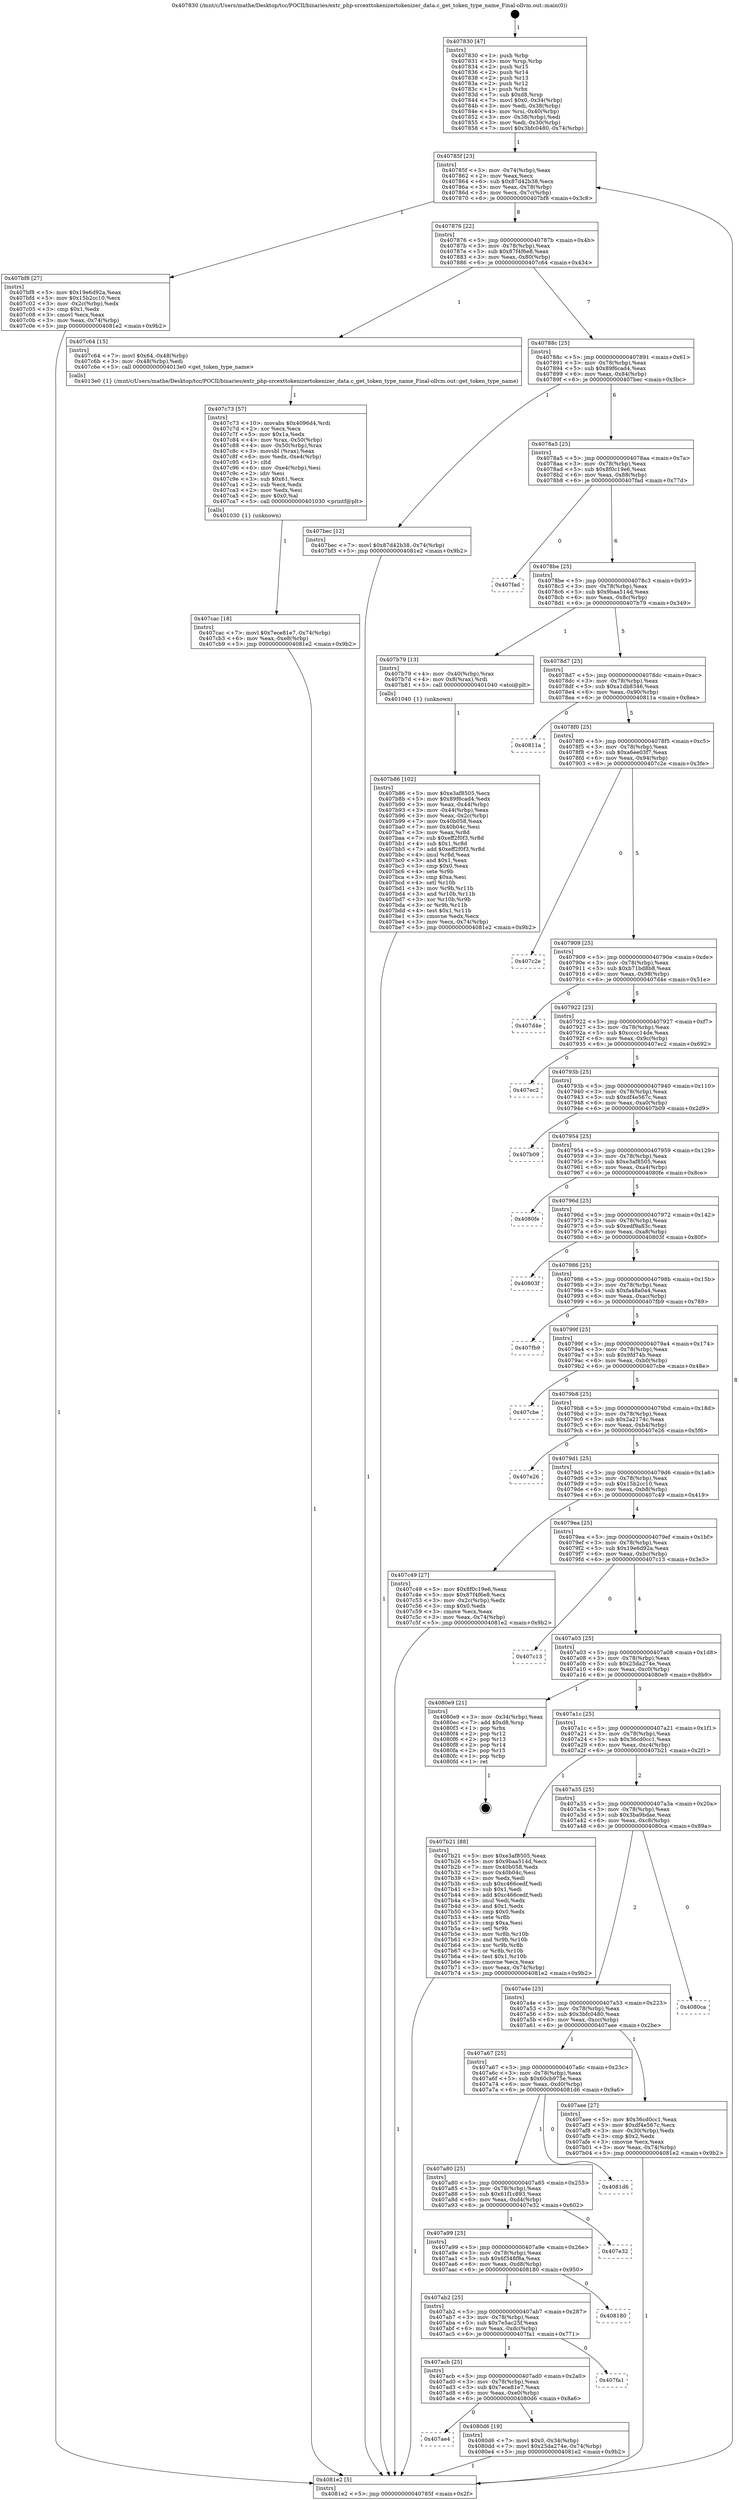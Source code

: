 digraph "0x407830" {
  label = "0x407830 (/mnt/c/Users/mathe/Desktop/tcc/POCII/binaries/extr_php-srcexttokenizertokenizer_data.c_get_token_type_name_Final-ollvm.out::main(0))"
  labelloc = "t"
  node[shape=record]

  Entry [label="",width=0.3,height=0.3,shape=circle,fillcolor=black,style=filled]
  "0x40785f" [label="{
     0x40785f [23]\l
     | [instrs]\l
     &nbsp;&nbsp;0x40785f \<+3\>: mov -0x74(%rbp),%eax\l
     &nbsp;&nbsp;0x407862 \<+2\>: mov %eax,%ecx\l
     &nbsp;&nbsp;0x407864 \<+6\>: sub $0x87d42b38,%ecx\l
     &nbsp;&nbsp;0x40786a \<+3\>: mov %eax,-0x78(%rbp)\l
     &nbsp;&nbsp;0x40786d \<+3\>: mov %ecx,-0x7c(%rbp)\l
     &nbsp;&nbsp;0x407870 \<+6\>: je 0000000000407bf8 \<main+0x3c8\>\l
  }"]
  "0x407bf8" [label="{
     0x407bf8 [27]\l
     | [instrs]\l
     &nbsp;&nbsp;0x407bf8 \<+5\>: mov $0x19e6d92a,%eax\l
     &nbsp;&nbsp;0x407bfd \<+5\>: mov $0x15b2cc10,%ecx\l
     &nbsp;&nbsp;0x407c02 \<+3\>: mov -0x2c(%rbp),%edx\l
     &nbsp;&nbsp;0x407c05 \<+3\>: cmp $0x1,%edx\l
     &nbsp;&nbsp;0x407c08 \<+3\>: cmovl %ecx,%eax\l
     &nbsp;&nbsp;0x407c0b \<+3\>: mov %eax,-0x74(%rbp)\l
     &nbsp;&nbsp;0x407c0e \<+5\>: jmp 00000000004081e2 \<main+0x9b2\>\l
  }"]
  "0x407876" [label="{
     0x407876 [22]\l
     | [instrs]\l
     &nbsp;&nbsp;0x407876 \<+5\>: jmp 000000000040787b \<main+0x4b\>\l
     &nbsp;&nbsp;0x40787b \<+3\>: mov -0x78(%rbp),%eax\l
     &nbsp;&nbsp;0x40787e \<+5\>: sub $0x87f4f6e8,%eax\l
     &nbsp;&nbsp;0x407883 \<+3\>: mov %eax,-0x80(%rbp)\l
     &nbsp;&nbsp;0x407886 \<+6\>: je 0000000000407c64 \<main+0x434\>\l
  }"]
  Exit [label="",width=0.3,height=0.3,shape=circle,fillcolor=black,style=filled,peripheries=2]
  "0x407c64" [label="{
     0x407c64 [15]\l
     | [instrs]\l
     &nbsp;&nbsp;0x407c64 \<+7\>: movl $0x64,-0x48(%rbp)\l
     &nbsp;&nbsp;0x407c6b \<+3\>: mov -0x48(%rbp),%edi\l
     &nbsp;&nbsp;0x407c6e \<+5\>: call 00000000004013e0 \<get_token_type_name\>\l
     | [calls]\l
     &nbsp;&nbsp;0x4013e0 \{1\} (/mnt/c/Users/mathe/Desktop/tcc/POCII/binaries/extr_php-srcexttokenizertokenizer_data.c_get_token_type_name_Final-ollvm.out::get_token_type_name)\l
  }"]
  "0x40788c" [label="{
     0x40788c [25]\l
     | [instrs]\l
     &nbsp;&nbsp;0x40788c \<+5\>: jmp 0000000000407891 \<main+0x61\>\l
     &nbsp;&nbsp;0x407891 \<+3\>: mov -0x78(%rbp),%eax\l
     &nbsp;&nbsp;0x407894 \<+5\>: sub $0x89f6cad4,%eax\l
     &nbsp;&nbsp;0x407899 \<+6\>: mov %eax,-0x84(%rbp)\l
     &nbsp;&nbsp;0x40789f \<+6\>: je 0000000000407bec \<main+0x3bc\>\l
  }"]
  "0x407ae4" [label="{
     0x407ae4\l
  }", style=dashed]
  "0x407bec" [label="{
     0x407bec [12]\l
     | [instrs]\l
     &nbsp;&nbsp;0x407bec \<+7\>: movl $0x87d42b38,-0x74(%rbp)\l
     &nbsp;&nbsp;0x407bf3 \<+5\>: jmp 00000000004081e2 \<main+0x9b2\>\l
  }"]
  "0x4078a5" [label="{
     0x4078a5 [25]\l
     | [instrs]\l
     &nbsp;&nbsp;0x4078a5 \<+5\>: jmp 00000000004078aa \<main+0x7a\>\l
     &nbsp;&nbsp;0x4078aa \<+3\>: mov -0x78(%rbp),%eax\l
     &nbsp;&nbsp;0x4078ad \<+5\>: sub $0x8f0c19e6,%eax\l
     &nbsp;&nbsp;0x4078b2 \<+6\>: mov %eax,-0x88(%rbp)\l
     &nbsp;&nbsp;0x4078b8 \<+6\>: je 0000000000407fad \<main+0x77d\>\l
  }"]
  "0x4080d6" [label="{
     0x4080d6 [19]\l
     | [instrs]\l
     &nbsp;&nbsp;0x4080d6 \<+7\>: movl $0x0,-0x34(%rbp)\l
     &nbsp;&nbsp;0x4080dd \<+7\>: movl $0x25da274e,-0x74(%rbp)\l
     &nbsp;&nbsp;0x4080e4 \<+5\>: jmp 00000000004081e2 \<main+0x9b2\>\l
  }"]
  "0x407fad" [label="{
     0x407fad\l
  }", style=dashed]
  "0x4078be" [label="{
     0x4078be [25]\l
     | [instrs]\l
     &nbsp;&nbsp;0x4078be \<+5\>: jmp 00000000004078c3 \<main+0x93\>\l
     &nbsp;&nbsp;0x4078c3 \<+3\>: mov -0x78(%rbp),%eax\l
     &nbsp;&nbsp;0x4078c6 \<+5\>: sub $0x9baa514d,%eax\l
     &nbsp;&nbsp;0x4078cb \<+6\>: mov %eax,-0x8c(%rbp)\l
     &nbsp;&nbsp;0x4078d1 \<+6\>: je 0000000000407b79 \<main+0x349\>\l
  }"]
  "0x407acb" [label="{
     0x407acb [25]\l
     | [instrs]\l
     &nbsp;&nbsp;0x407acb \<+5\>: jmp 0000000000407ad0 \<main+0x2a0\>\l
     &nbsp;&nbsp;0x407ad0 \<+3\>: mov -0x78(%rbp),%eax\l
     &nbsp;&nbsp;0x407ad3 \<+5\>: sub $0x7ece81e7,%eax\l
     &nbsp;&nbsp;0x407ad8 \<+6\>: mov %eax,-0xe0(%rbp)\l
     &nbsp;&nbsp;0x407ade \<+6\>: je 00000000004080d6 \<main+0x8a6\>\l
  }"]
  "0x407b79" [label="{
     0x407b79 [13]\l
     | [instrs]\l
     &nbsp;&nbsp;0x407b79 \<+4\>: mov -0x40(%rbp),%rax\l
     &nbsp;&nbsp;0x407b7d \<+4\>: mov 0x8(%rax),%rdi\l
     &nbsp;&nbsp;0x407b81 \<+5\>: call 0000000000401040 \<atoi@plt\>\l
     | [calls]\l
     &nbsp;&nbsp;0x401040 \{1\} (unknown)\l
  }"]
  "0x4078d7" [label="{
     0x4078d7 [25]\l
     | [instrs]\l
     &nbsp;&nbsp;0x4078d7 \<+5\>: jmp 00000000004078dc \<main+0xac\>\l
     &nbsp;&nbsp;0x4078dc \<+3\>: mov -0x78(%rbp),%eax\l
     &nbsp;&nbsp;0x4078df \<+5\>: sub $0xa1db8346,%eax\l
     &nbsp;&nbsp;0x4078e4 \<+6\>: mov %eax,-0x90(%rbp)\l
     &nbsp;&nbsp;0x4078ea \<+6\>: je 000000000040811a \<main+0x8ea\>\l
  }"]
  "0x407fa1" [label="{
     0x407fa1\l
  }", style=dashed]
  "0x40811a" [label="{
     0x40811a\l
  }", style=dashed]
  "0x4078f0" [label="{
     0x4078f0 [25]\l
     | [instrs]\l
     &nbsp;&nbsp;0x4078f0 \<+5\>: jmp 00000000004078f5 \<main+0xc5\>\l
     &nbsp;&nbsp;0x4078f5 \<+3\>: mov -0x78(%rbp),%eax\l
     &nbsp;&nbsp;0x4078f8 \<+5\>: sub $0xa6ee03f7,%eax\l
     &nbsp;&nbsp;0x4078fd \<+6\>: mov %eax,-0x94(%rbp)\l
     &nbsp;&nbsp;0x407903 \<+6\>: je 0000000000407c2e \<main+0x3fe\>\l
  }"]
  "0x407ab2" [label="{
     0x407ab2 [25]\l
     | [instrs]\l
     &nbsp;&nbsp;0x407ab2 \<+5\>: jmp 0000000000407ab7 \<main+0x287\>\l
     &nbsp;&nbsp;0x407ab7 \<+3\>: mov -0x78(%rbp),%eax\l
     &nbsp;&nbsp;0x407aba \<+5\>: sub $0x7e5ac25f,%eax\l
     &nbsp;&nbsp;0x407abf \<+6\>: mov %eax,-0xdc(%rbp)\l
     &nbsp;&nbsp;0x407ac5 \<+6\>: je 0000000000407fa1 \<main+0x771\>\l
  }"]
  "0x407c2e" [label="{
     0x407c2e\l
  }", style=dashed]
  "0x407909" [label="{
     0x407909 [25]\l
     | [instrs]\l
     &nbsp;&nbsp;0x407909 \<+5\>: jmp 000000000040790e \<main+0xde\>\l
     &nbsp;&nbsp;0x40790e \<+3\>: mov -0x78(%rbp),%eax\l
     &nbsp;&nbsp;0x407911 \<+5\>: sub $0xb71bd8b8,%eax\l
     &nbsp;&nbsp;0x407916 \<+6\>: mov %eax,-0x98(%rbp)\l
     &nbsp;&nbsp;0x40791c \<+6\>: je 0000000000407d4e \<main+0x51e\>\l
  }"]
  "0x408180" [label="{
     0x408180\l
  }", style=dashed]
  "0x407d4e" [label="{
     0x407d4e\l
  }", style=dashed]
  "0x407922" [label="{
     0x407922 [25]\l
     | [instrs]\l
     &nbsp;&nbsp;0x407922 \<+5\>: jmp 0000000000407927 \<main+0xf7\>\l
     &nbsp;&nbsp;0x407927 \<+3\>: mov -0x78(%rbp),%eax\l
     &nbsp;&nbsp;0x40792a \<+5\>: sub $0xcccc14de,%eax\l
     &nbsp;&nbsp;0x40792f \<+6\>: mov %eax,-0x9c(%rbp)\l
     &nbsp;&nbsp;0x407935 \<+6\>: je 0000000000407ec2 \<main+0x692\>\l
  }"]
  "0x407a99" [label="{
     0x407a99 [25]\l
     | [instrs]\l
     &nbsp;&nbsp;0x407a99 \<+5\>: jmp 0000000000407a9e \<main+0x26e\>\l
     &nbsp;&nbsp;0x407a9e \<+3\>: mov -0x78(%rbp),%eax\l
     &nbsp;&nbsp;0x407aa1 \<+5\>: sub $0x6f348f8a,%eax\l
     &nbsp;&nbsp;0x407aa6 \<+6\>: mov %eax,-0xd8(%rbp)\l
     &nbsp;&nbsp;0x407aac \<+6\>: je 0000000000408180 \<main+0x950\>\l
  }"]
  "0x407ec2" [label="{
     0x407ec2\l
  }", style=dashed]
  "0x40793b" [label="{
     0x40793b [25]\l
     | [instrs]\l
     &nbsp;&nbsp;0x40793b \<+5\>: jmp 0000000000407940 \<main+0x110\>\l
     &nbsp;&nbsp;0x407940 \<+3\>: mov -0x78(%rbp),%eax\l
     &nbsp;&nbsp;0x407943 \<+5\>: sub $0xdf4e567c,%eax\l
     &nbsp;&nbsp;0x407948 \<+6\>: mov %eax,-0xa0(%rbp)\l
     &nbsp;&nbsp;0x40794e \<+6\>: je 0000000000407b09 \<main+0x2d9\>\l
  }"]
  "0x407e32" [label="{
     0x407e32\l
  }", style=dashed]
  "0x407b09" [label="{
     0x407b09\l
  }", style=dashed]
  "0x407954" [label="{
     0x407954 [25]\l
     | [instrs]\l
     &nbsp;&nbsp;0x407954 \<+5\>: jmp 0000000000407959 \<main+0x129\>\l
     &nbsp;&nbsp;0x407959 \<+3\>: mov -0x78(%rbp),%eax\l
     &nbsp;&nbsp;0x40795c \<+5\>: sub $0xe3af8505,%eax\l
     &nbsp;&nbsp;0x407961 \<+6\>: mov %eax,-0xa4(%rbp)\l
     &nbsp;&nbsp;0x407967 \<+6\>: je 00000000004080fe \<main+0x8ce\>\l
  }"]
  "0x407a80" [label="{
     0x407a80 [25]\l
     | [instrs]\l
     &nbsp;&nbsp;0x407a80 \<+5\>: jmp 0000000000407a85 \<main+0x255\>\l
     &nbsp;&nbsp;0x407a85 \<+3\>: mov -0x78(%rbp),%eax\l
     &nbsp;&nbsp;0x407a88 \<+5\>: sub $0x61f1c893,%eax\l
     &nbsp;&nbsp;0x407a8d \<+6\>: mov %eax,-0xd4(%rbp)\l
     &nbsp;&nbsp;0x407a93 \<+6\>: je 0000000000407e32 \<main+0x602\>\l
  }"]
  "0x4080fe" [label="{
     0x4080fe\l
  }", style=dashed]
  "0x40796d" [label="{
     0x40796d [25]\l
     | [instrs]\l
     &nbsp;&nbsp;0x40796d \<+5\>: jmp 0000000000407972 \<main+0x142\>\l
     &nbsp;&nbsp;0x407972 \<+3\>: mov -0x78(%rbp),%eax\l
     &nbsp;&nbsp;0x407975 \<+5\>: sub $0xedf9a83c,%eax\l
     &nbsp;&nbsp;0x40797a \<+6\>: mov %eax,-0xa8(%rbp)\l
     &nbsp;&nbsp;0x407980 \<+6\>: je 000000000040803f \<main+0x80f\>\l
  }"]
  "0x4081d6" [label="{
     0x4081d6\l
  }", style=dashed]
  "0x40803f" [label="{
     0x40803f\l
  }", style=dashed]
  "0x407986" [label="{
     0x407986 [25]\l
     | [instrs]\l
     &nbsp;&nbsp;0x407986 \<+5\>: jmp 000000000040798b \<main+0x15b\>\l
     &nbsp;&nbsp;0x40798b \<+3\>: mov -0x78(%rbp),%eax\l
     &nbsp;&nbsp;0x40798e \<+5\>: sub $0xfa48a0a4,%eax\l
     &nbsp;&nbsp;0x407993 \<+6\>: mov %eax,-0xac(%rbp)\l
     &nbsp;&nbsp;0x407999 \<+6\>: je 0000000000407fb9 \<main+0x789\>\l
  }"]
  "0x407cac" [label="{
     0x407cac [18]\l
     | [instrs]\l
     &nbsp;&nbsp;0x407cac \<+7\>: movl $0x7ece81e7,-0x74(%rbp)\l
     &nbsp;&nbsp;0x407cb3 \<+6\>: mov %eax,-0xe8(%rbp)\l
     &nbsp;&nbsp;0x407cb9 \<+5\>: jmp 00000000004081e2 \<main+0x9b2\>\l
  }"]
  "0x407fb9" [label="{
     0x407fb9\l
  }", style=dashed]
  "0x40799f" [label="{
     0x40799f [25]\l
     | [instrs]\l
     &nbsp;&nbsp;0x40799f \<+5\>: jmp 00000000004079a4 \<main+0x174\>\l
     &nbsp;&nbsp;0x4079a4 \<+3\>: mov -0x78(%rbp),%eax\l
     &nbsp;&nbsp;0x4079a7 \<+5\>: sub $0x9fd74b,%eax\l
     &nbsp;&nbsp;0x4079ac \<+6\>: mov %eax,-0xb0(%rbp)\l
     &nbsp;&nbsp;0x4079b2 \<+6\>: je 0000000000407cbe \<main+0x48e\>\l
  }"]
  "0x407c73" [label="{
     0x407c73 [57]\l
     | [instrs]\l
     &nbsp;&nbsp;0x407c73 \<+10\>: movabs $0x4096d4,%rdi\l
     &nbsp;&nbsp;0x407c7d \<+2\>: xor %ecx,%ecx\l
     &nbsp;&nbsp;0x407c7f \<+5\>: mov $0x1a,%edx\l
     &nbsp;&nbsp;0x407c84 \<+4\>: mov %rax,-0x50(%rbp)\l
     &nbsp;&nbsp;0x407c88 \<+4\>: mov -0x50(%rbp),%rax\l
     &nbsp;&nbsp;0x407c8c \<+3\>: movsbl (%rax),%eax\l
     &nbsp;&nbsp;0x407c8f \<+6\>: mov %edx,-0xe4(%rbp)\l
     &nbsp;&nbsp;0x407c95 \<+1\>: cltd\l
     &nbsp;&nbsp;0x407c96 \<+6\>: mov -0xe4(%rbp),%esi\l
     &nbsp;&nbsp;0x407c9c \<+2\>: idiv %esi\l
     &nbsp;&nbsp;0x407c9e \<+3\>: sub $0x61,%ecx\l
     &nbsp;&nbsp;0x407ca1 \<+2\>: sub %ecx,%edx\l
     &nbsp;&nbsp;0x407ca3 \<+2\>: mov %edx,%esi\l
     &nbsp;&nbsp;0x407ca5 \<+2\>: mov $0x0,%al\l
     &nbsp;&nbsp;0x407ca7 \<+5\>: call 0000000000401030 \<printf@plt\>\l
     | [calls]\l
     &nbsp;&nbsp;0x401030 \{1\} (unknown)\l
  }"]
  "0x407cbe" [label="{
     0x407cbe\l
  }", style=dashed]
  "0x4079b8" [label="{
     0x4079b8 [25]\l
     | [instrs]\l
     &nbsp;&nbsp;0x4079b8 \<+5\>: jmp 00000000004079bd \<main+0x18d\>\l
     &nbsp;&nbsp;0x4079bd \<+3\>: mov -0x78(%rbp),%eax\l
     &nbsp;&nbsp;0x4079c0 \<+5\>: sub $0x2a2174c,%eax\l
     &nbsp;&nbsp;0x4079c5 \<+6\>: mov %eax,-0xb4(%rbp)\l
     &nbsp;&nbsp;0x4079cb \<+6\>: je 0000000000407e26 \<main+0x5f6\>\l
  }"]
  "0x407b86" [label="{
     0x407b86 [102]\l
     | [instrs]\l
     &nbsp;&nbsp;0x407b86 \<+5\>: mov $0xe3af8505,%ecx\l
     &nbsp;&nbsp;0x407b8b \<+5\>: mov $0x89f6cad4,%edx\l
     &nbsp;&nbsp;0x407b90 \<+3\>: mov %eax,-0x44(%rbp)\l
     &nbsp;&nbsp;0x407b93 \<+3\>: mov -0x44(%rbp),%eax\l
     &nbsp;&nbsp;0x407b96 \<+3\>: mov %eax,-0x2c(%rbp)\l
     &nbsp;&nbsp;0x407b99 \<+7\>: mov 0x40b058,%eax\l
     &nbsp;&nbsp;0x407ba0 \<+7\>: mov 0x40b04c,%esi\l
     &nbsp;&nbsp;0x407ba7 \<+3\>: mov %eax,%r8d\l
     &nbsp;&nbsp;0x407baa \<+7\>: sub $0xeff2f0f3,%r8d\l
     &nbsp;&nbsp;0x407bb1 \<+4\>: sub $0x1,%r8d\l
     &nbsp;&nbsp;0x407bb5 \<+7\>: add $0xeff2f0f3,%r8d\l
     &nbsp;&nbsp;0x407bbc \<+4\>: imul %r8d,%eax\l
     &nbsp;&nbsp;0x407bc0 \<+3\>: and $0x1,%eax\l
     &nbsp;&nbsp;0x407bc3 \<+3\>: cmp $0x0,%eax\l
     &nbsp;&nbsp;0x407bc6 \<+4\>: sete %r9b\l
     &nbsp;&nbsp;0x407bca \<+3\>: cmp $0xa,%esi\l
     &nbsp;&nbsp;0x407bcd \<+4\>: setl %r10b\l
     &nbsp;&nbsp;0x407bd1 \<+3\>: mov %r9b,%r11b\l
     &nbsp;&nbsp;0x407bd4 \<+3\>: and %r10b,%r11b\l
     &nbsp;&nbsp;0x407bd7 \<+3\>: xor %r10b,%r9b\l
     &nbsp;&nbsp;0x407bda \<+3\>: or %r9b,%r11b\l
     &nbsp;&nbsp;0x407bdd \<+4\>: test $0x1,%r11b\l
     &nbsp;&nbsp;0x407be1 \<+3\>: cmovne %edx,%ecx\l
     &nbsp;&nbsp;0x407be4 \<+3\>: mov %ecx,-0x74(%rbp)\l
     &nbsp;&nbsp;0x407be7 \<+5\>: jmp 00000000004081e2 \<main+0x9b2\>\l
  }"]
  "0x407e26" [label="{
     0x407e26\l
  }", style=dashed]
  "0x4079d1" [label="{
     0x4079d1 [25]\l
     | [instrs]\l
     &nbsp;&nbsp;0x4079d1 \<+5\>: jmp 00000000004079d6 \<main+0x1a6\>\l
     &nbsp;&nbsp;0x4079d6 \<+3\>: mov -0x78(%rbp),%eax\l
     &nbsp;&nbsp;0x4079d9 \<+5\>: sub $0x15b2cc10,%eax\l
     &nbsp;&nbsp;0x4079de \<+6\>: mov %eax,-0xb8(%rbp)\l
     &nbsp;&nbsp;0x4079e4 \<+6\>: je 0000000000407c49 \<main+0x419\>\l
  }"]
  "0x407830" [label="{
     0x407830 [47]\l
     | [instrs]\l
     &nbsp;&nbsp;0x407830 \<+1\>: push %rbp\l
     &nbsp;&nbsp;0x407831 \<+3\>: mov %rsp,%rbp\l
     &nbsp;&nbsp;0x407834 \<+2\>: push %r15\l
     &nbsp;&nbsp;0x407836 \<+2\>: push %r14\l
     &nbsp;&nbsp;0x407838 \<+2\>: push %r13\l
     &nbsp;&nbsp;0x40783a \<+2\>: push %r12\l
     &nbsp;&nbsp;0x40783c \<+1\>: push %rbx\l
     &nbsp;&nbsp;0x40783d \<+7\>: sub $0xd8,%rsp\l
     &nbsp;&nbsp;0x407844 \<+7\>: movl $0x0,-0x34(%rbp)\l
     &nbsp;&nbsp;0x40784b \<+3\>: mov %edi,-0x38(%rbp)\l
     &nbsp;&nbsp;0x40784e \<+4\>: mov %rsi,-0x40(%rbp)\l
     &nbsp;&nbsp;0x407852 \<+3\>: mov -0x38(%rbp),%edi\l
     &nbsp;&nbsp;0x407855 \<+3\>: mov %edi,-0x30(%rbp)\l
     &nbsp;&nbsp;0x407858 \<+7\>: movl $0x3bfc0480,-0x74(%rbp)\l
  }"]
  "0x407c49" [label="{
     0x407c49 [27]\l
     | [instrs]\l
     &nbsp;&nbsp;0x407c49 \<+5\>: mov $0x8f0c19e6,%eax\l
     &nbsp;&nbsp;0x407c4e \<+5\>: mov $0x87f4f6e8,%ecx\l
     &nbsp;&nbsp;0x407c53 \<+3\>: mov -0x2c(%rbp),%edx\l
     &nbsp;&nbsp;0x407c56 \<+3\>: cmp $0x0,%edx\l
     &nbsp;&nbsp;0x407c59 \<+3\>: cmove %ecx,%eax\l
     &nbsp;&nbsp;0x407c5c \<+3\>: mov %eax,-0x74(%rbp)\l
     &nbsp;&nbsp;0x407c5f \<+5\>: jmp 00000000004081e2 \<main+0x9b2\>\l
  }"]
  "0x4079ea" [label="{
     0x4079ea [25]\l
     | [instrs]\l
     &nbsp;&nbsp;0x4079ea \<+5\>: jmp 00000000004079ef \<main+0x1bf\>\l
     &nbsp;&nbsp;0x4079ef \<+3\>: mov -0x78(%rbp),%eax\l
     &nbsp;&nbsp;0x4079f2 \<+5\>: sub $0x19e6d92a,%eax\l
     &nbsp;&nbsp;0x4079f7 \<+6\>: mov %eax,-0xbc(%rbp)\l
     &nbsp;&nbsp;0x4079fd \<+6\>: je 0000000000407c13 \<main+0x3e3\>\l
  }"]
  "0x4081e2" [label="{
     0x4081e2 [5]\l
     | [instrs]\l
     &nbsp;&nbsp;0x4081e2 \<+5\>: jmp 000000000040785f \<main+0x2f\>\l
  }"]
  "0x407c13" [label="{
     0x407c13\l
  }", style=dashed]
  "0x407a03" [label="{
     0x407a03 [25]\l
     | [instrs]\l
     &nbsp;&nbsp;0x407a03 \<+5\>: jmp 0000000000407a08 \<main+0x1d8\>\l
     &nbsp;&nbsp;0x407a08 \<+3\>: mov -0x78(%rbp),%eax\l
     &nbsp;&nbsp;0x407a0b \<+5\>: sub $0x25da274e,%eax\l
     &nbsp;&nbsp;0x407a10 \<+6\>: mov %eax,-0xc0(%rbp)\l
     &nbsp;&nbsp;0x407a16 \<+6\>: je 00000000004080e9 \<main+0x8b9\>\l
  }"]
  "0x407a67" [label="{
     0x407a67 [25]\l
     | [instrs]\l
     &nbsp;&nbsp;0x407a67 \<+5\>: jmp 0000000000407a6c \<main+0x23c\>\l
     &nbsp;&nbsp;0x407a6c \<+3\>: mov -0x78(%rbp),%eax\l
     &nbsp;&nbsp;0x407a6f \<+5\>: sub $0x60cb975e,%eax\l
     &nbsp;&nbsp;0x407a74 \<+6\>: mov %eax,-0xd0(%rbp)\l
     &nbsp;&nbsp;0x407a7a \<+6\>: je 00000000004081d6 \<main+0x9a6\>\l
  }"]
  "0x4080e9" [label="{
     0x4080e9 [21]\l
     | [instrs]\l
     &nbsp;&nbsp;0x4080e9 \<+3\>: mov -0x34(%rbp),%eax\l
     &nbsp;&nbsp;0x4080ec \<+7\>: add $0xd8,%rsp\l
     &nbsp;&nbsp;0x4080f3 \<+1\>: pop %rbx\l
     &nbsp;&nbsp;0x4080f4 \<+2\>: pop %r12\l
     &nbsp;&nbsp;0x4080f6 \<+2\>: pop %r13\l
     &nbsp;&nbsp;0x4080f8 \<+2\>: pop %r14\l
     &nbsp;&nbsp;0x4080fa \<+2\>: pop %r15\l
     &nbsp;&nbsp;0x4080fc \<+1\>: pop %rbp\l
     &nbsp;&nbsp;0x4080fd \<+1\>: ret\l
  }"]
  "0x407a1c" [label="{
     0x407a1c [25]\l
     | [instrs]\l
     &nbsp;&nbsp;0x407a1c \<+5\>: jmp 0000000000407a21 \<main+0x1f1\>\l
     &nbsp;&nbsp;0x407a21 \<+3\>: mov -0x78(%rbp),%eax\l
     &nbsp;&nbsp;0x407a24 \<+5\>: sub $0x36cd0cc1,%eax\l
     &nbsp;&nbsp;0x407a29 \<+6\>: mov %eax,-0xc4(%rbp)\l
     &nbsp;&nbsp;0x407a2f \<+6\>: je 0000000000407b21 \<main+0x2f1\>\l
  }"]
  "0x407aee" [label="{
     0x407aee [27]\l
     | [instrs]\l
     &nbsp;&nbsp;0x407aee \<+5\>: mov $0x36cd0cc1,%eax\l
     &nbsp;&nbsp;0x407af3 \<+5\>: mov $0xdf4e567c,%ecx\l
     &nbsp;&nbsp;0x407af8 \<+3\>: mov -0x30(%rbp),%edx\l
     &nbsp;&nbsp;0x407afb \<+3\>: cmp $0x2,%edx\l
     &nbsp;&nbsp;0x407afe \<+3\>: cmovne %ecx,%eax\l
     &nbsp;&nbsp;0x407b01 \<+3\>: mov %eax,-0x74(%rbp)\l
     &nbsp;&nbsp;0x407b04 \<+5\>: jmp 00000000004081e2 \<main+0x9b2\>\l
  }"]
  "0x407b21" [label="{
     0x407b21 [88]\l
     | [instrs]\l
     &nbsp;&nbsp;0x407b21 \<+5\>: mov $0xe3af8505,%eax\l
     &nbsp;&nbsp;0x407b26 \<+5\>: mov $0x9baa514d,%ecx\l
     &nbsp;&nbsp;0x407b2b \<+7\>: mov 0x40b058,%edx\l
     &nbsp;&nbsp;0x407b32 \<+7\>: mov 0x40b04c,%esi\l
     &nbsp;&nbsp;0x407b39 \<+2\>: mov %edx,%edi\l
     &nbsp;&nbsp;0x407b3b \<+6\>: sub $0xc466cedf,%edi\l
     &nbsp;&nbsp;0x407b41 \<+3\>: sub $0x1,%edi\l
     &nbsp;&nbsp;0x407b44 \<+6\>: add $0xc466cedf,%edi\l
     &nbsp;&nbsp;0x407b4a \<+3\>: imul %edi,%edx\l
     &nbsp;&nbsp;0x407b4d \<+3\>: and $0x1,%edx\l
     &nbsp;&nbsp;0x407b50 \<+3\>: cmp $0x0,%edx\l
     &nbsp;&nbsp;0x407b53 \<+4\>: sete %r8b\l
     &nbsp;&nbsp;0x407b57 \<+3\>: cmp $0xa,%esi\l
     &nbsp;&nbsp;0x407b5a \<+4\>: setl %r9b\l
     &nbsp;&nbsp;0x407b5e \<+3\>: mov %r8b,%r10b\l
     &nbsp;&nbsp;0x407b61 \<+3\>: and %r9b,%r10b\l
     &nbsp;&nbsp;0x407b64 \<+3\>: xor %r9b,%r8b\l
     &nbsp;&nbsp;0x407b67 \<+3\>: or %r8b,%r10b\l
     &nbsp;&nbsp;0x407b6a \<+4\>: test $0x1,%r10b\l
     &nbsp;&nbsp;0x407b6e \<+3\>: cmovne %ecx,%eax\l
     &nbsp;&nbsp;0x407b71 \<+3\>: mov %eax,-0x74(%rbp)\l
     &nbsp;&nbsp;0x407b74 \<+5\>: jmp 00000000004081e2 \<main+0x9b2\>\l
  }"]
  "0x407a35" [label="{
     0x407a35 [25]\l
     | [instrs]\l
     &nbsp;&nbsp;0x407a35 \<+5\>: jmp 0000000000407a3a \<main+0x20a\>\l
     &nbsp;&nbsp;0x407a3a \<+3\>: mov -0x78(%rbp),%eax\l
     &nbsp;&nbsp;0x407a3d \<+5\>: sub $0x3ba9bdae,%eax\l
     &nbsp;&nbsp;0x407a42 \<+6\>: mov %eax,-0xc8(%rbp)\l
     &nbsp;&nbsp;0x407a48 \<+6\>: je 00000000004080ca \<main+0x89a\>\l
  }"]
  "0x407a4e" [label="{
     0x407a4e [25]\l
     | [instrs]\l
     &nbsp;&nbsp;0x407a4e \<+5\>: jmp 0000000000407a53 \<main+0x223\>\l
     &nbsp;&nbsp;0x407a53 \<+3\>: mov -0x78(%rbp),%eax\l
     &nbsp;&nbsp;0x407a56 \<+5\>: sub $0x3bfc0480,%eax\l
     &nbsp;&nbsp;0x407a5b \<+6\>: mov %eax,-0xcc(%rbp)\l
     &nbsp;&nbsp;0x407a61 \<+6\>: je 0000000000407aee \<main+0x2be\>\l
  }"]
  "0x4080ca" [label="{
     0x4080ca\l
  }", style=dashed]
  Entry -> "0x407830" [label=" 1"]
  "0x40785f" -> "0x407bf8" [label=" 1"]
  "0x40785f" -> "0x407876" [label=" 8"]
  "0x4080e9" -> Exit [label=" 1"]
  "0x407876" -> "0x407c64" [label=" 1"]
  "0x407876" -> "0x40788c" [label=" 7"]
  "0x4080d6" -> "0x4081e2" [label=" 1"]
  "0x40788c" -> "0x407bec" [label=" 1"]
  "0x40788c" -> "0x4078a5" [label=" 6"]
  "0x407acb" -> "0x407ae4" [label=" 0"]
  "0x4078a5" -> "0x407fad" [label=" 0"]
  "0x4078a5" -> "0x4078be" [label=" 6"]
  "0x407acb" -> "0x4080d6" [label=" 1"]
  "0x4078be" -> "0x407b79" [label=" 1"]
  "0x4078be" -> "0x4078d7" [label=" 5"]
  "0x407ab2" -> "0x407acb" [label=" 1"]
  "0x4078d7" -> "0x40811a" [label=" 0"]
  "0x4078d7" -> "0x4078f0" [label=" 5"]
  "0x407ab2" -> "0x407fa1" [label=" 0"]
  "0x4078f0" -> "0x407c2e" [label=" 0"]
  "0x4078f0" -> "0x407909" [label=" 5"]
  "0x407a99" -> "0x407ab2" [label=" 1"]
  "0x407909" -> "0x407d4e" [label=" 0"]
  "0x407909" -> "0x407922" [label=" 5"]
  "0x407a99" -> "0x408180" [label=" 0"]
  "0x407922" -> "0x407ec2" [label=" 0"]
  "0x407922" -> "0x40793b" [label=" 5"]
  "0x407a80" -> "0x407a99" [label=" 1"]
  "0x40793b" -> "0x407b09" [label=" 0"]
  "0x40793b" -> "0x407954" [label=" 5"]
  "0x407a80" -> "0x407e32" [label=" 0"]
  "0x407954" -> "0x4080fe" [label=" 0"]
  "0x407954" -> "0x40796d" [label=" 5"]
  "0x407a67" -> "0x407a80" [label=" 1"]
  "0x40796d" -> "0x40803f" [label=" 0"]
  "0x40796d" -> "0x407986" [label=" 5"]
  "0x407a67" -> "0x4081d6" [label=" 0"]
  "0x407986" -> "0x407fb9" [label=" 0"]
  "0x407986" -> "0x40799f" [label=" 5"]
  "0x407cac" -> "0x4081e2" [label=" 1"]
  "0x40799f" -> "0x407cbe" [label=" 0"]
  "0x40799f" -> "0x4079b8" [label=" 5"]
  "0x407c73" -> "0x407cac" [label=" 1"]
  "0x4079b8" -> "0x407e26" [label=" 0"]
  "0x4079b8" -> "0x4079d1" [label=" 5"]
  "0x407c64" -> "0x407c73" [label=" 1"]
  "0x4079d1" -> "0x407c49" [label=" 1"]
  "0x4079d1" -> "0x4079ea" [label=" 4"]
  "0x407c49" -> "0x4081e2" [label=" 1"]
  "0x4079ea" -> "0x407c13" [label=" 0"]
  "0x4079ea" -> "0x407a03" [label=" 4"]
  "0x407bf8" -> "0x4081e2" [label=" 1"]
  "0x407a03" -> "0x4080e9" [label=" 1"]
  "0x407a03" -> "0x407a1c" [label=" 3"]
  "0x407bec" -> "0x4081e2" [label=" 1"]
  "0x407a1c" -> "0x407b21" [label=" 1"]
  "0x407a1c" -> "0x407a35" [label=" 2"]
  "0x407b86" -> "0x4081e2" [label=" 1"]
  "0x407a35" -> "0x4080ca" [label=" 0"]
  "0x407a35" -> "0x407a4e" [label=" 2"]
  "0x407b79" -> "0x407b86" [label=" 1"]
  "0x407a4e" -> "0x407aee" [label=" 1"]
  "0x407a4e" -> "0x407a67" [label=" 1"]
  "0x407aee" -> "0x4081e2" [label=" 1"]
  "0x407830" -> "0x40785f" [label=" 1"]
  "0x4081e2" -> "0x40785f" [label=" 8"]
  "0x407b21" -> "0x4081e2" [label=" 1"]
}
